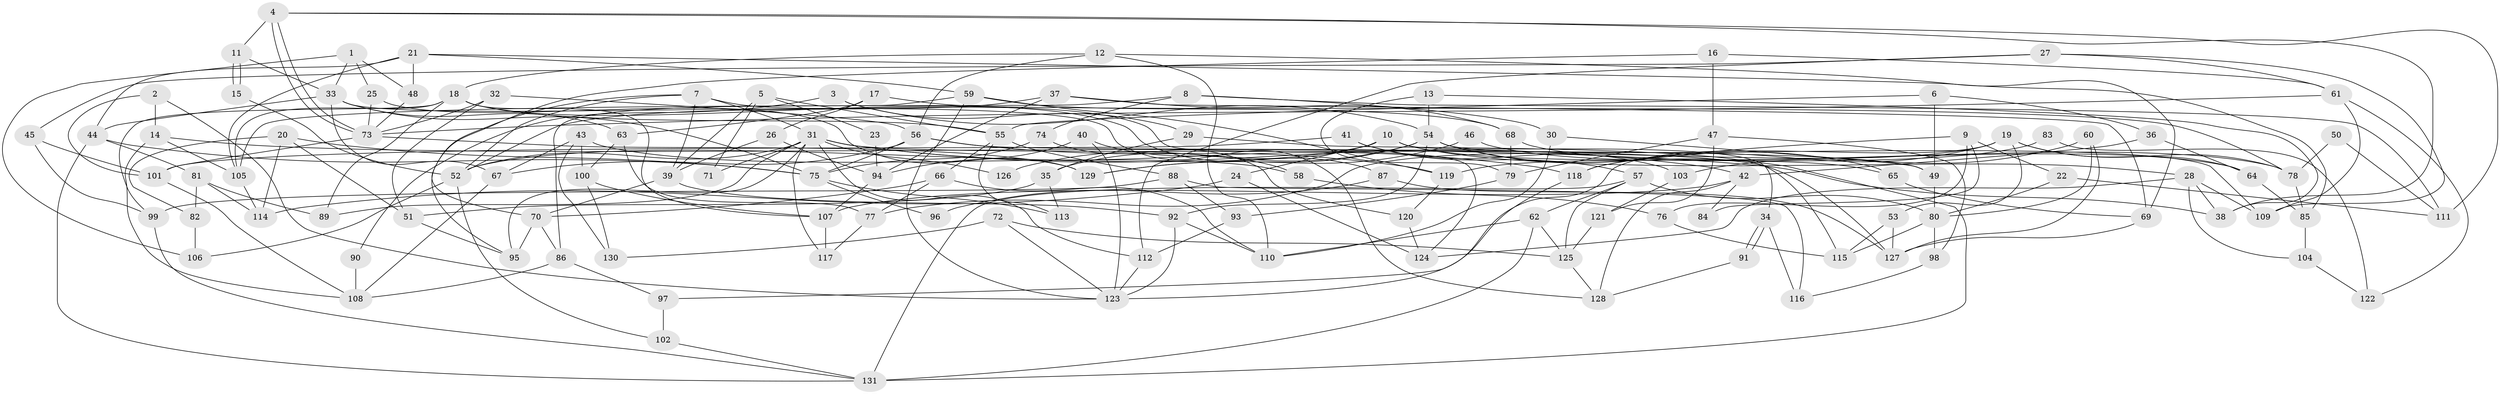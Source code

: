 // coarse degree distribution, {5: 0.21212121212121213, 3: 0.15151515151515152, 9: 0.045454545454545456, 4: 0.22727272727272727, 14: 0.015151515151515152, 7: 0.13636363636363635, 8: 0.13636363636363635, 6: 0.07575757575757576}
// Generated by graph-tools (version 1.1) at 2025/37/03/04/25 23:37:05]
// undirected, 131 vertices, 262 edges
graph export_dot {
  node [color=gray90,style=filled];
  1;
  2;
  3;
  4;
  5;
  6;
  7;
  8;
  9;
  10;
  11;
  12;
  13;
  14;
  15;
  16;
  17;
  18;
  19;
  20;
  21;
  22;
  23;
  24;
  25;
  26;
  27;
  28;
  29;
  30;
  31;
  32;
  33;
  34;
  35;
  36;
  37;
  38;
  39;
  40;
  41;
  42;
  43;
  44;
  45;
  46;
  47;
  48;
  49;
  50;
  51;
  52;
  53;
  54;
  55;
  56;
  57;
  58;
  59;
  60;
  61;
  62;
  63;
  64;
  65;
  66;
  67;
  68;
  69;
  70;
  71;
  72;
  73;
  74;
  75;
  76;
  77;
  78;
  79;
  80;
  81;
  82;
  83;
  84;
  85;
  86;
  87;
  88;
  89;
  90;
  91;
  92;
  93;
  94;
  95;
  96;
  97;
  98;
  99;
  100;
  101;
  102;
  103;
  104;
  105;
  106;
  107;
  108;
  109;
  110;
  111;
  112;
  113;
  114;
  115;
  116;
  117;
  118;
  119;
  120;
  121;
  122;
  123;
  124;
  125;
  126;
  127;
  128;
  129;
  130;
  131;
  1 -- 48;
  1 -- 33;
  1 -- 25;
  1 -- 106;
  2 -- 14;
  2 -- 123;
  2 -- 101;
  3 -- 29;
  3 -- 54;
  3 -- 90;
  4 -- 11;
  4 -- 73;
  4 -- 73;
  4 -- 38;
  4 -- 111;
  5 -- 55;
  5 -- 39;
  5 -- 23;
  5 -- 71;
  6 -- 49;
  6 -- 55;
  6 -- 36;
  7 -- 39;
  7 -- 52;
  7 -- 31;
  7 -- 95;
  7 -- 124;
  8 -- 105;
  8 -- 30;
  8 -- 74;
  8 -- 111;
  9 -- 22;
  9 -- 118;
  9 -- 76;
  9 -- 84;
  10 -- 34;
  10 -- 24;
  10 -- 28;
  10 -- 35;
  10 -- 52;
  10 -- 65;
  11 -- 33;
  11 -- 15;
  11 -- 15;
  12 -- 18;
  12 -- 56;
  12 -- 69;
  12 -- 110;
  13 -- 38;
  13 -- 54;
  13 -- 79;
  14 -- 38;
  14 -- 108;
  14 -- 105;
  15 -- 52;
  16 -- 70;
  16 -- 61;
  16 -- 47;
  17 -- 63;
  17 -- 26;
  17 -- 78;
  18 -- 107;
  18 -- 105;
  18 -- 55;
  18 -- 87;
  18 -- 89;
  18 -- 99;
  19 -- 118;
  19 -- 78;
  19 -- 53;
  19 -- 64;
  19 -- 77;
  19 -- 97;
  20 -- 75;
  20 -- 51;
  20 -- 82;
  20 -- 114;
  21 -- 105;
  21 -- 44;
  21 -- 48;
  21 -- 59;
  21 -- 85;
  22 -- 80;
  22 -- 111;
  23 -- 94;
  24 -- 114;
  24 -- 124;
  25 -- 73;
  25 -- 129;
  26 -- 39;
  26 -- 94;
  27 -- 61;
  27 -- 112;
  27 -- 45;
  27 -- 109;
  28 -- 109;
  28 -- 38;
  28 -- 104;
  28 -- 124;
  29 -- 35;
  29 -- 115;
  30 -- 49;
  30 -- 110;
  31 -- 42;
  31 -- 49;
  31 -- 52;
  31 -- 71;
  31 -- 89;
  31 -- 95;
  31 -- 112;
  31 -- 117;
  31 -- 118;
  31 -- 126;
  32 -- 73;
  32 -- 56;
  32 -- 51;
  33 -- 44;
  33 -- 75;
  33 -- 63;
  33 -- 67;
  33 -- 128;
  34 -- 116;
  34 -- 91;
  34 -- 91;
  35 -- 51;
  35 -- 113;
  36 -- 64;
  36 -- 42;
  37 -- 69;
  37 -- 52;
  37 -- 68;
  37 -- 94;
  39 -- 92;
  39 -- 70;
  40 -- 123;
  40 -- 94;
  40 -- 58;
  41 -- 101;
  41 -- 103;
  41 -- 57;
  42 -- 128;
  42 -- 84;
  42 -- 107;
  43 -- 100;
  43 -- 67;
  43 -- 58;
  43 -- 130;
  44 -- 81;
  44 -- 75;
  44 -- 131;
  45 -- 99;
  45 -- 101;
  46 -- 129;
  46 -- 64;
  47 -- 79;
  47 -- 98;
  47 -- 121;
  48 -- 73;
  49 -- 80;
  50 -- 78;
  50 -- 111;
  51 -- 95;
  52 -- 102;
  52 -- 106;
  53 -- 127;
  53 -- 115;
  54 -- 131;
  54 -- 129;
  54 -- 65;
  54 -- 92;
  54 -- 109;
  54 -- 126;
  55 -- 66;
  55 -- 88;
  55 -- 113;
  56 -- 67;
  56 -- 75;
  56 -- 119;
  56 -- 127;
  57 -- 131;
  57 -- 62;
  57 -- 80;
  57 -- 125;
  58 -- 76;
  59 -- 123;
  59 -- 68;
  59 -- 86;
  59 -- 119;
  60 -- 127;
  60 -- 80;
  60 -- 103;
  61 -- 109;
  61 -- 73;
  61 -- 122;
  62 -- 131;
  62 -- 110;
  62 -- 125;
  63 -- 77;
  63 -- 100;
  64 -- 85;
  65 -- 69;
  66 -- 77;
  66 -- 110;
  66 -- 70;
  67 -- 108;
  68 -- 78;
  68 -- 79;
  69 -- 127;
  70 -- 95;
  70 -- 86;
  72 -- 123;
  72 -- 125;
  72 -- 130;
  73 -- 101;
  73 -- 129;
  74 -- 120;
  74 -- 75;
  75 -- 113;
  75 -- 96;
  76 -- 115;
  77 -- 117;
  78 -- 85;
  79 -- 93;
  80 -- 115;
  80 -- 98;
  81 -- 82;
  81 -- 89;
  81 -- 114;
  82 -- 106;
  83 -- 119;
  83 -- 122;
  85 -- 104;
  86 -- 97;
  86 -- 108;
  87 -- 127;
  87 -- 96;
  88 -- 99;
  88 -- 93;
  88 -- 116;
  90 -- 108;
  91 -- 128;
  92 -- 110;
  92 -- 123;
  93 -- 112;
  94 -- 107;
  97 -- 102;
  98 -- 116;
  99 -- 131;
  100 -- 130;
  100 -- 107;
  101 -- 108;
  102 -- 131;
  103 -- 121;
  104 -- 122;
  105 -- 114;
  107 -- 117;
  112 -- 123;
  118 -- 123;
  119 -- 120;
  120 -- 124;
  121 -- 125;
  125 -- 128;
}
